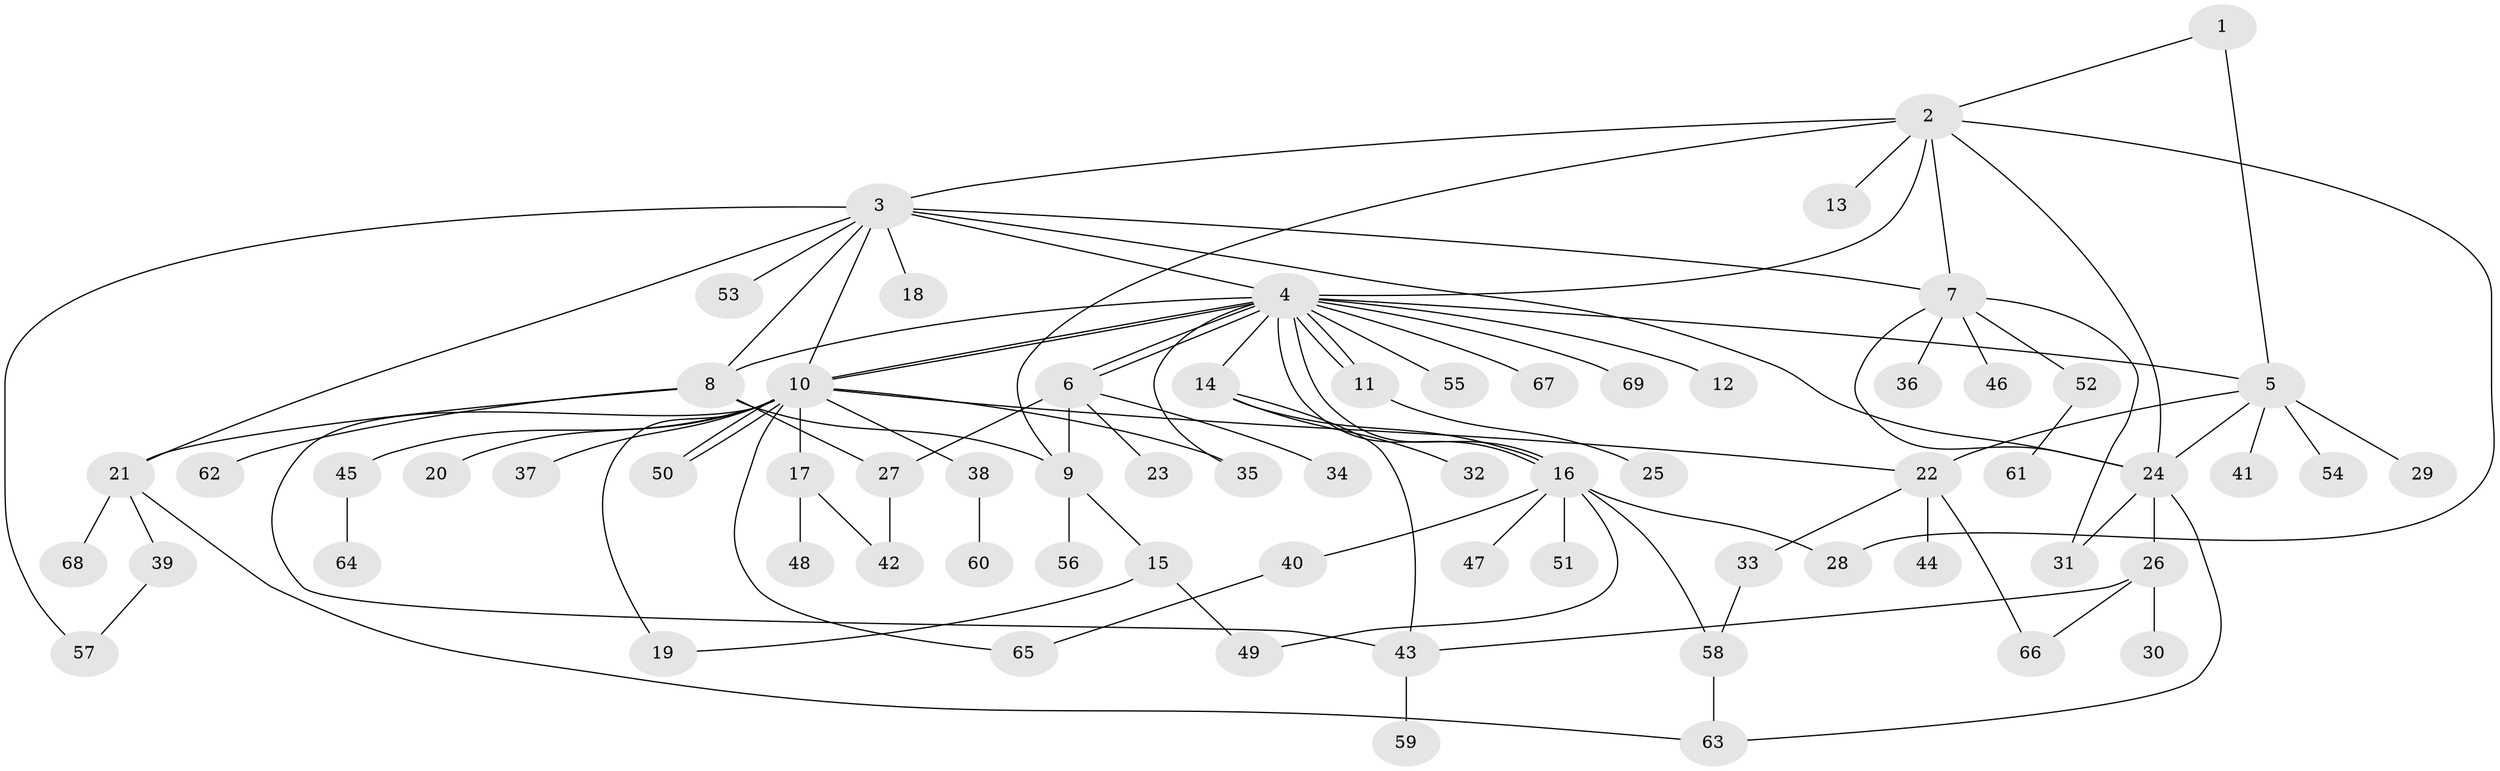 // coarse degree distribution, {2: 0.22916666666666666, 6: 0.0625, 12: 0.020833333333333332, 17: 0.020833333333333332, 7: 0.020833333333333332, 8: 0.041666666666666664, 14: 0.020833333333333332, 3: 0.08333333333333333, 9: 0.020833333333333332, 1: 0.4583333333333333, 5: 0.020833333333333332}
// Generated by graph-tools (version 1.1) at 2025/51/02/27/25 19:51:58]
// undirected, 69 vertices, 101 edges
graph export_dot {
graph [start="1"]
  node [color=gray90,style=filled];
  1;
  2;
  3;
  4;
  5;
  6;
  7;
  8;
  9;
  10;
  11;
  12;
  13;
  14;
  15;
  16;
  17;
  18;
  19;
  20;
  21;
  22;
  23;
  24;
  25;
  26;
  27;
  28;
  29;
  30;
  31;
  32;
  33;
  34;
  35;
  36;
  37;
  38;
  39;
  40;
  41;
  42;
  43;
  44;
  45;
  46;
  47;
  48;
  49;
  50;
  51;
  52;
  53;
  54;
  55;
  56;
  57;
  58;
  59;
  60;
  61;
  62;
  63;
  64;
  65;
  66;
  67;
  68;
  69;
  1 -- 2;
  1 -- 5;
  2 -- 3;
  2 -- 4;
  2 -- 7;
  2 -- 9;
  2 -- 13;
  2 -- 24;
  2 -- 28;
  3 -- 4;
  3 -- 7;
  3 -- 8;
  3 -- 10;
  3 -- 18;
  3 -- 21;
  3 -- 24;
  3 -- 53;
  3 -- 57;
  4 -- 5;
  4 -- 6;
  4 -- 6;
  4 -- 8;
  4 -- 10;
  4 -- 10;
  4 -- 11;
  4 -- 11;
  4 -- 12;
  4 -- 14;
  4 -- 16;
  4 -- 16;
  4 -- 35;
  4 -- 55;
  4 -- 67;
  4 -- 69;
  5 -- 22;
  5 -- 24;
  5 -- 29;
  5 -- 41;
  5 -- 54;
  6 -- 9;
  6 -- 23;
  6 -- 27;
  6 -- 34;
  7 -- 24;
  7 -- 31;
  7 -- 36;
  7 -- 46;
  7 -- 52;
  8 -- 9;
  8 -- 21;
  8 -- 27;
  8 -- 62;
  9 -- 15;
  9 -- 56;
  10 -- 17;
  10 -- 19;
  10 -- 20;
  10 -- 22;
  10 -- 35;
  10 -- 37;
  10 -- 38;
  10 -- 43;
  10 -- 45;
  10 -- 50;
  10 -- 50;
  10 -- 65;
  11 -- 25;
  14 -- 16;
  14 -- 32;
  14 -- 43;
  15 -- 19;
  15 -- 49;
  16 -- 28;
  16 -- 40;
  16 -- 47;
  16 -- 49;
  16 -- 51;
  16 -- 58;
  17 -- 42;
  17 -- 48;
  21 -- 39;
  21 -- 63;
  21 -- 68;
  22 -- 33;
  22 -- 44;
  22 -- 66;
  24 -- 26;
  24 -- 31;
  24 -- 63;
  26 -- 30;
  26 -- 43;
  26 -- 66;
  27 -- 42;
  33 -- 58;
  38 -- 60;
  39 -- 57;
  40 -- 65;
  43 -- 59;
  45 -- 64;
  52 -- 61;
  58 -- 63;
}
